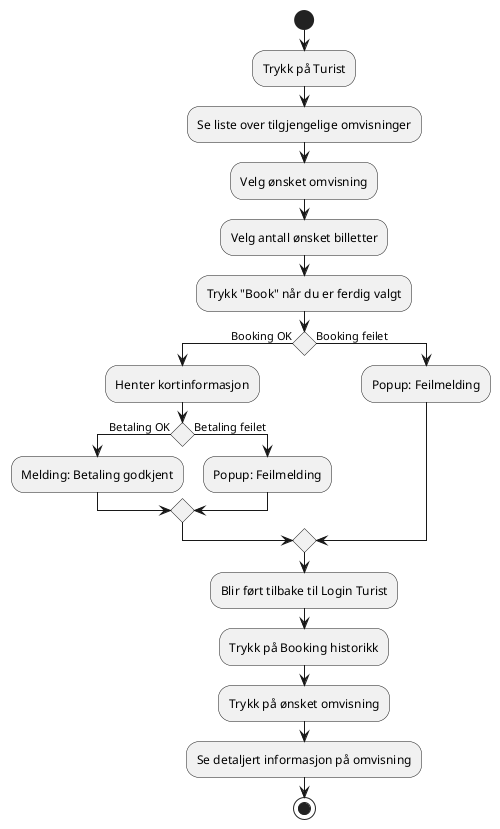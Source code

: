 @startuml
'https://plantuml.com/activity-diagram-beta

start
:Trykk på Turist;
:Se liste over tilgjengelige omvisninger;
:Velg ønsket omvisning;
:Velg antall ønsket billetter;
:Trykk "Book" når du er ferdig valgt;
if () is (Booking OK) then
  :Henter kortinformasjon;
  if () is (Betaling OK) then
    :Melding: Betaling godkjent;
  else (Betaling feilet)
    :Popup: Feilmelding;
  endif
else (Booking feilet)
  :Popup: Feilmelding;
endif
:Blir ført tilbake til Login Turist;
:Trykk på Booking historikk;
:Trykk på ønsket omvisning;
:Se detaljert informasjon på omvisning;
stop
@enduml
